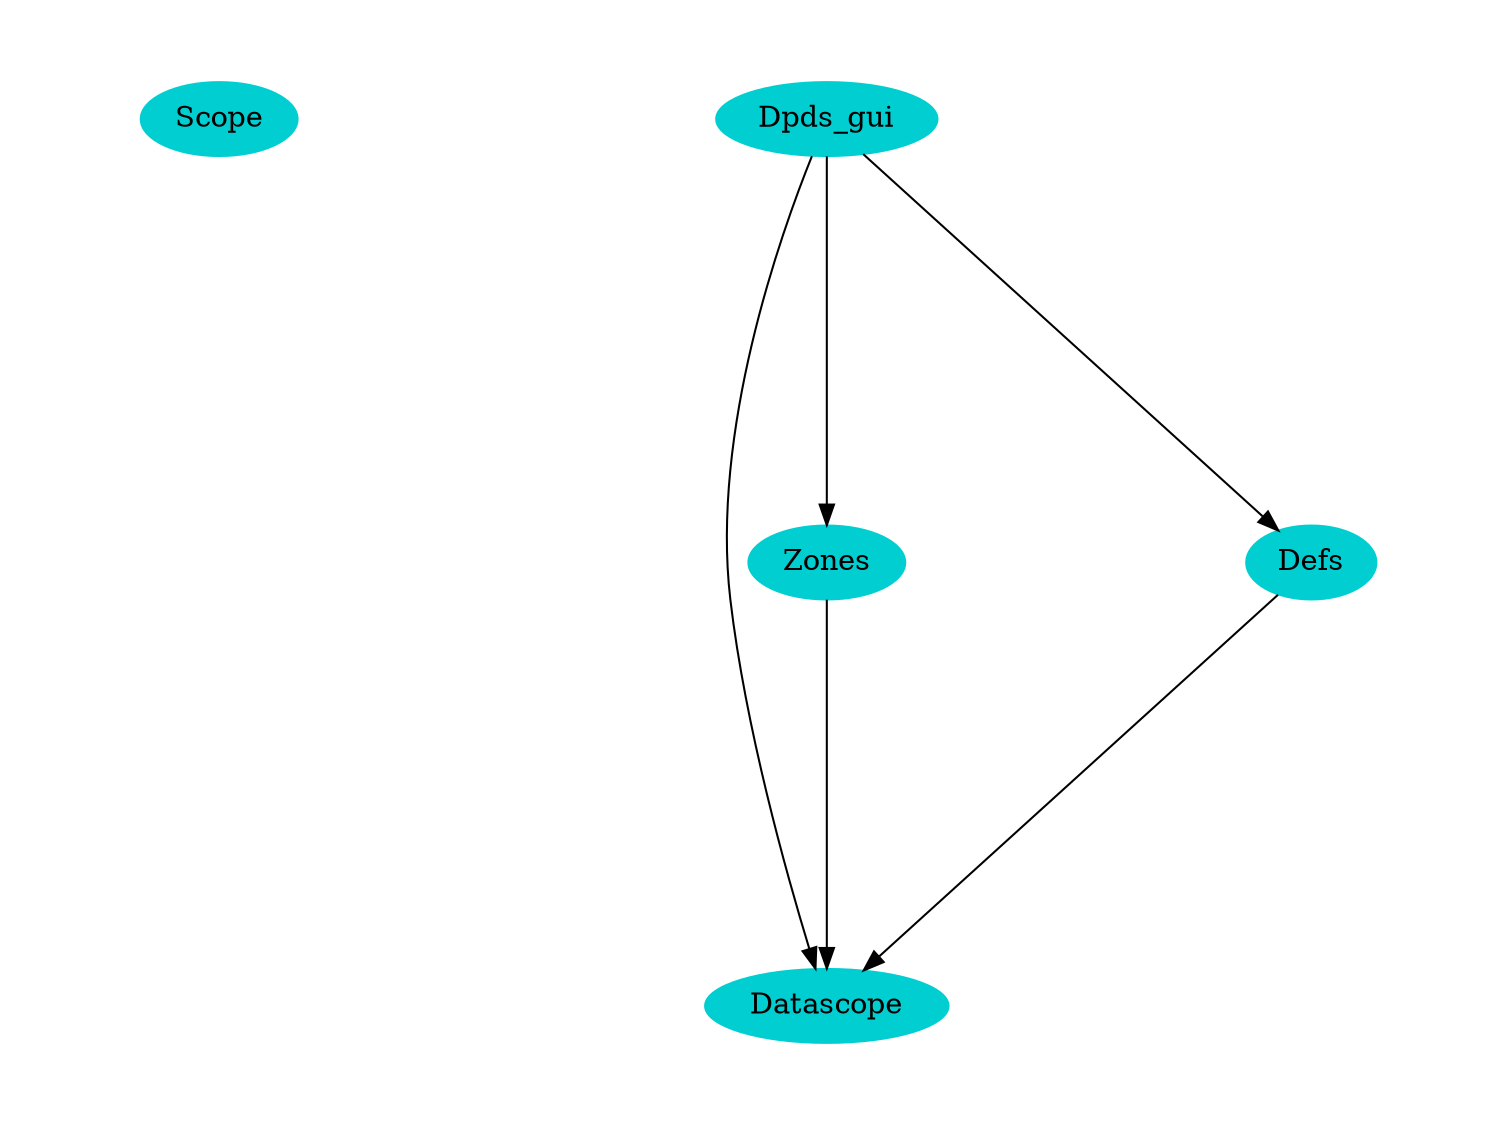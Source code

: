 digraph "Plugin architecture (scope)" { node [href="\N.html"];
  size="10,7.5";
  ratio="fill";
  
  fontsize="12pt";
  rankdir = TB ;
"Scope" [style=filled, color=darkturquoise];
"Datascope" [style=filled, color=darkturquoise];
"Zones" [style=filled, color=darkturquoise];
"Zones" -> "Datascope";
"Defs" [style=filled, color=darkturquoise];
"Defs" -> "Datascope";
"Dpds_gui" [style=filled, color=darkturquoise];
"Dpds_gui" -> "Zones";
"Dpds_gui" -> "Defs";
"Dpds_gui" -> "Datascope";
}
